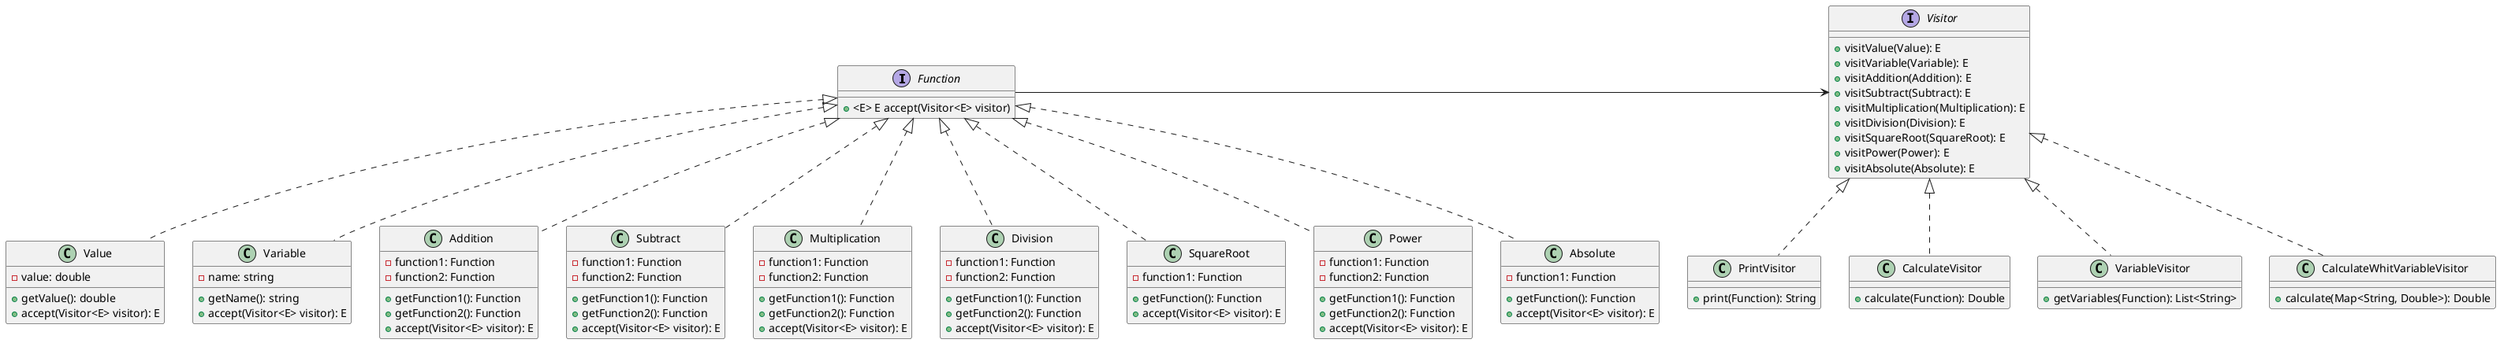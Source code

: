 @startuml

interface Function {
    + <E> E accept(Visitor<E> visitor)
}

class Value implements Function{
    - value: double
    + getValue(): double
    + accept(Visitor<E> visitor): E
}

class Variable implements Function{
    - name: string
    + getName(): string
    + accept(Visitor<E> visitor): E
}

class Addition implements Function{
    - function1: Function
    - function2: Function
    + getFunction1(): Function
    + getFunction2(): Function
    + accept(Visitor<E> visitor): E
}

class Subtract implements Function{
    - function1: Function
    - function2: Function
    + getFunction1(): Function
    + getFunction2(): Function
    + accept(Visitor<E> visitor): E
}

class Multiplication implements Function{
    - function1: Function
    - function2: Function
    + getFunction1(): Function
    + getFunction2(): Function
    + accept(Visitor<E> visitor): E
}

class Division implements Function{
    - function1: Function
    - function2: Function
    + getFunction1(): Function
    + getFunction2(): Function
    + accept(Visitor<E> visitor): E
}

class SquareRoot implements Function{
    - function1: Function
    + getFunction(): Function
    + accept(Visitor<E> visitor): E
}

class Power implements Function{
    - function1: Function
    - function2: Function
    + getFunction1(): Function
    + getFunction2(): Function
    + accept(Visitor<E> visitor): E
}

class Absolute implements Function{
    - function1: Function
    + getFunction(): Function
    + accept(Visitor<E> visitor): E
}

interface Visitor{
    + visitValue(Value): E
    + visitVariable(Variable): E
    + visitAddition(Addition): E
    + visitSubtract(Subtract): E
    + visitMultiplication(Multiplication): E
    + visitDivision(Division): E
    + visitSquareRoot(SquareRoot): E
    + visitPower(Power): E
    + visitAbsolute(Absolute): E
}

Function -> Visitor

class PrintVisitor implements Visitor{
    + print(Function): String
}

class CalculateVisitor implements Visitor{
    + calculate(Function): Double
}

class VariableVisitor implements Visitor{
    + getVariables(Function): List<String>
}

class CalculateWhitVariableVisitor implements Visitor{
    + calculate(Map<String, Double>): Double
}

@enduml
class Negate implements Function{
    value: Function
}